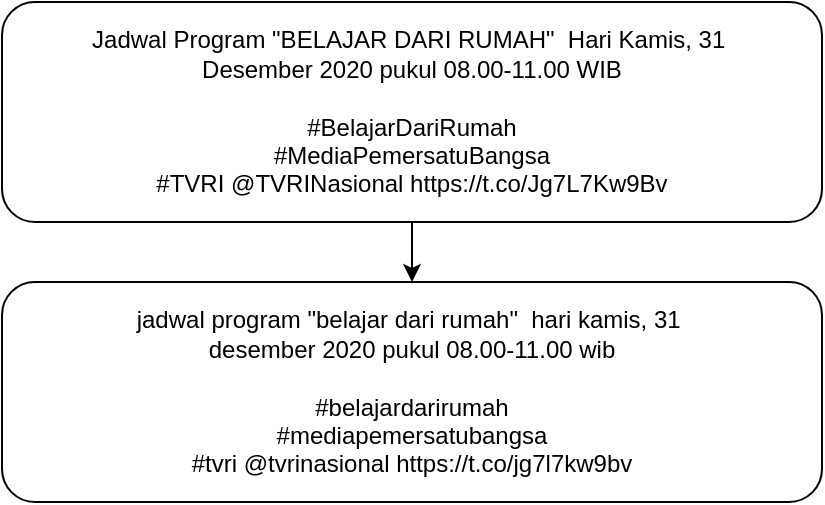 <mxfile version="14.2.7" type="device"><diagram id="v784VKtAoAaX59sr6y2_" name="Page-1"><mxGraphModel dx="868" dy="482" grid="1" gridSize="10" guides="1" tooltips="1" connect="1" arrows="1" fold="1" page="1" pageScale="1" pageWidth="827" pageHeight="1169" math="0" shadow="0"><root><mxCell id="0"/><mxCell id="1" parent="0"/><mxCell id="1KNiOCyb68YxS8aXUdBT-7" style="edgeStyle=orthogonalEdgeStyle;rounded=0;orthogonalLoop=1;jettySize=auto;html=1;entryX=0.5;entryY=0;entryDx=0;entryDy=0;" parent="1" source="1KNiOCyb68YxS8aXUdBT-4" target="1KNiOCyb68YxS8aXUdBT-5" edge="1"><mxGeometry relative="1" as="geometry"/></mxCell><mxCell id="1KNiOCyb68YxS8aXUdBT-4" value="&lt;div&gt;Jadwal Program &quot;BELAJAR DARI RUMAH&quot;&amp;nbsp; Hari Kamis, 31&amp;nbsp;&lt;/div&gt;&lt;div&gt;Desember 2020 pukul 08.00-11.00 WIB&lt;/div&gt;&lt;div&gt;&lt;br&gt;&lt;/div&gt;&lt;div&gt;#BelajarDariRumah&lt;/div&gt;&lt;div&gt;#MediaPemersatuBangsa&lt;/div&gt;&lt;div&gt;#TVRI @TVRINasional https://t.co/Jg7L7Kw9Bv&lt;/div&gt;" style="rounded=1;whiteSpace=wrap;html=1;align=center;" parent="1" vertex="1"><mxGeometry x="40" y="30" width="410" height="110" as="geometry"/></mxCell><mxCell id="1KNiOCyb68YxS8aXUdBT-5" value="&lt;div&gt;jadwal program &quot;belajar dari rumah&quot;&amp;nbsp; hari kamis, 31&amp;nbsp;&lt;/div&gt;&lt;div&gt;desember 2020 pukul 08.00-11.00 wib&lt;/div&gt;&lt;div&gt;&lt;br&gt;&lt;/div&gt;&lt;div&gt;#belajardarirumah&lt;/div&gt;&lt;div&gt;#mediapemersatubangsa&lt;/div&gt;&lt;div&gt;#tvri @tvrinasional https://t.co/jg7l7kw9bv&lt;/div&gt;" style="rounded=1;whiteSpace=wrap;html=1;align=center;" parent="1" vertex="1"><mxGeometry x="40" y="170" width="410" height="110" as="geometry"/></mxCell></root></mxGraphModel></diagram></mxfile>